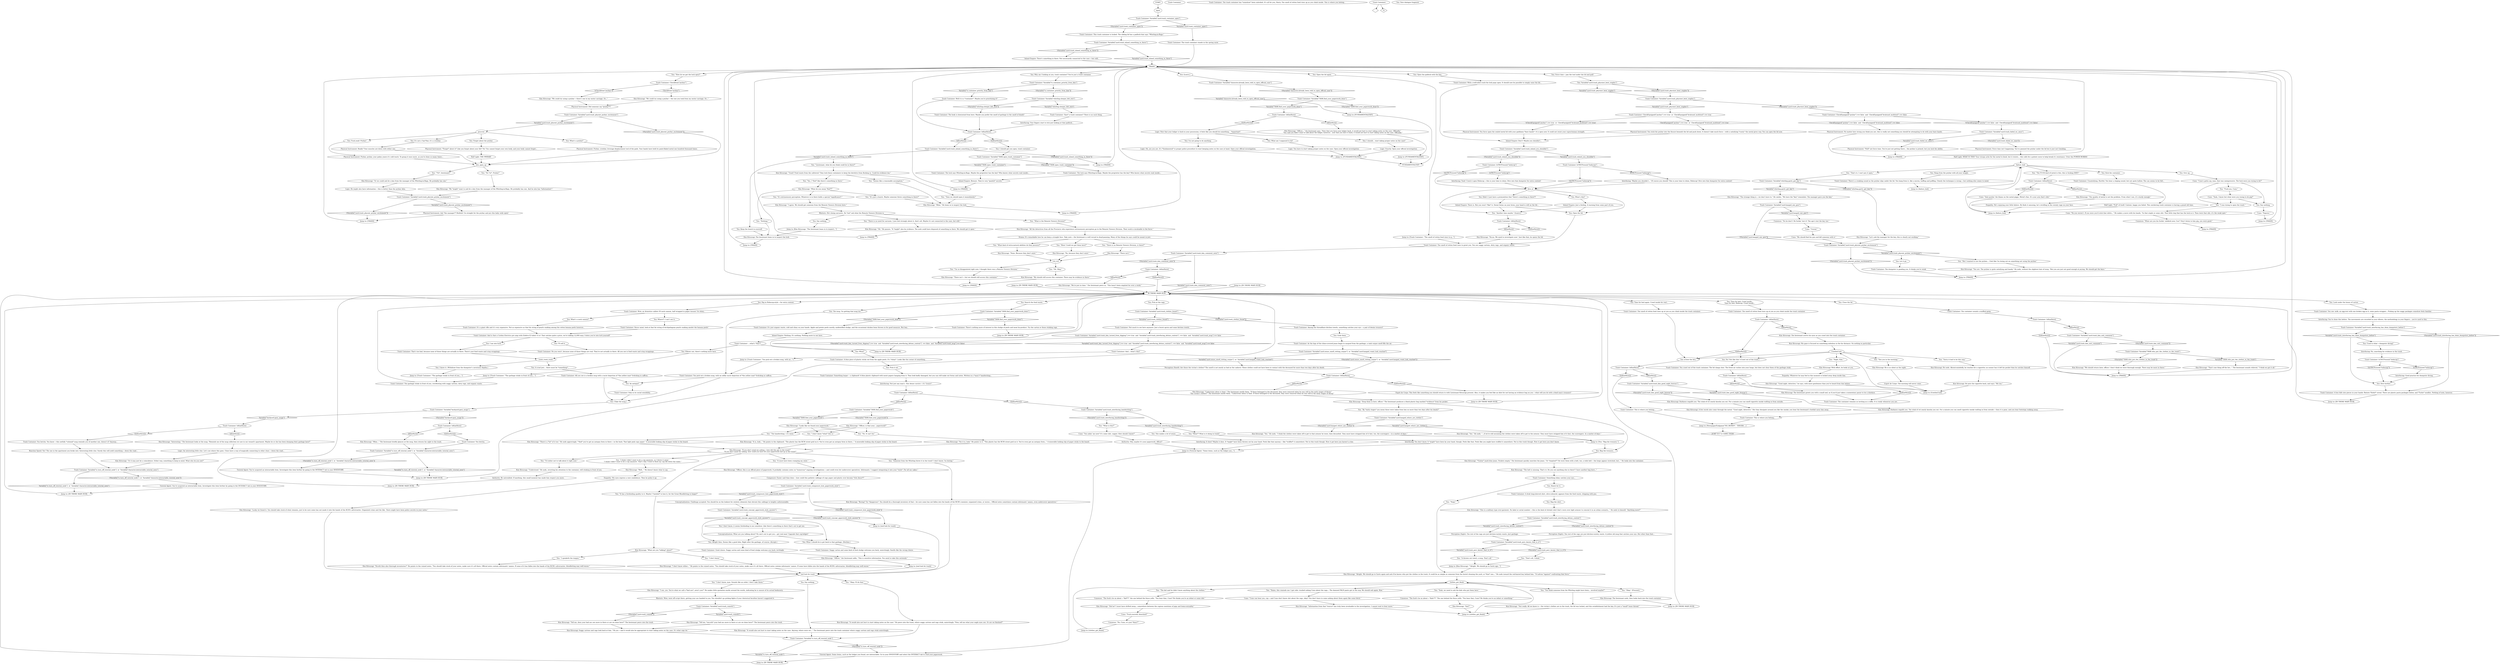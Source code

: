 # YARD / TRASH
# You can click on the trash container. This lets you see the padlock has a Whirling-in-Rags logo on it -> go to Garte -> ask for key -> open container - > get your paperwork
# ==================================================
digraph G {
	  0 [label="START"];
	  1 [label="input"];
	  2 [label="Trash Container: This trash container is locked. The sliding lid has a padlock that says \"Whirling-in-Rags.\""];
	  3 [label="TRASH"];
	  4 [label="Trash Container: IsKimHere()"];
	  5 [label="IsKimHere()", shape=diamond];
	  6 [label="!(IsKimHere())", shape=diamond];
	  7 [label="Trash Container: "];
	  8 [label="Trash Container: The dumpster is goading you. It thinks you're weak."];
	  9 [label="Cuno: \"Figures.\""];
	  10 [label="Kim Kitsuragi: \"The belt is missing. That's it. Do you see anything else in there? I have another bag here...\""];
	  11 [label="Cuno: \"Cuno can hear you, cop -- and Cuno don't know shit about the rags, okay? You don't have to come asking about them again like some bitch.\""];
	  12 [label="Jump to: [Tutorial Agent: \"Some items, such as the ledger you...\"]"];
	  13 [label="You: \"I speaketh the tongue.\""];
	  14 [label="Kim Kitsuragi: \"Do-eth thou also thorough inventories?\" He points to the ruined notes. \"You should take stock of your notes, make sure it's all there. Official notes contain informants' names. If some of it has fallen into the hands of the RCM's adversaries, bloodletting may well ensue.\""];
	  15 [label="Kim Kitsuragi: \"I see, yes. You're what we call a *bad ass*, aren't you?\" He makes little quotation marks around the words, indicating he is unsure of its actual badassery."];
	  16 [label="Jump to: [IN THERE MAIN HUB]"];
	  17 [label="Kim Kitsuragi: With effort, he looks at you."];
	  18 [label="Trash Container: *Just* a trash container? There is no such thing."];
	  19 [label="rvd_rvd"];
	  20 [label="Kim Kitsuragi: \"None. Because they don't exist.\""];
	  21 [label="Physical Instrument: Did someone say *prybar*?!"];
	  22 [label="Physical Instrument: Prybar, prybar, your palms yearn it's cold touch. To grasp it once more, as you've done so many times..."];
	  23 [label="lets_open_up"];
	  24 [label="Trash Container: This is where you belong..."];
	  25 [label="Kim Kitsuragi: Soggy cartons and rags look back at him. \"Oh yes -- and it would also be appropriate to start taking notes on the case. It's what cops do.\""];
	  26 [label="You: I'm not going to do anything."];
	  27 [label="Logic: Exactly. Open your official investigation."];
	  28 [label="Jump to: [NewspaperEndgame(\"NO_MONEY\", \"DISGRA ...]"];
	  29 [label="Jump to: [IN THERE MAIN HUB]"];
	  30 [label="Jump to: [Trash Container: \"You pick out a broken mug, with an...\"]"];
	  31 [label="Trash Container: Unsatisfying. Hurtful. You hear a ringing sound, but not quite hollow. The can seems to be full..."];
	  32 [label="You: Say nothing."];
	  33 [label="Trash Container: With a well-oiled crack the lock pops open. It should now be possible to simply raise the lid..."];
	  34 [label="Trash Container: And is that a Cordon Electrics pre amp with Elektra f2 tubes? It is! That catches quite a price, we're talking 12,000 easy. Unless you're into hi-fi yourself?"];
	  35 [label="Trash Container: IsKimHere()"];
	  36 [label="IsKimHere()", shape=diamond];
	  37 [label="!(IsKimHere())", shape=diamond];
	  38 [label="Jump to: [IN THERE MAIN HUB]"];
	  39 [label="Trash Container: A blue piece of plastic sticks out from the apple peels. It's *shiny*. Looks like the corner of something..."];
	  40 [label="Cunoesse: \"The fuck's he on about -- *kid*?!\" the one behind the fence yells. \"You hear that, Cuno? He thinks you're an infant or some shit.\""];
	  41 [label="Trash Container: Soggy carton and some kind of food sludge welcome you back, uninvitingly. Smells like the wrong choice."];
	  42 [label="Rhetoric: Wow, went off script there, getting your ass handed to you. You shouldn't go picking fights if your rhetorical faculties haven't suggested it."];
	  43 [label="You: \"Yes, I *feel* like there's something in there.\""];
	  44 [label="You: Fuck yeah! Prybar!"];
	  45 [label="You: What's a prybar?"];
	  46 [label="Physical Instrument: *Still* not force time. You're just not getting there... the prybar is primed, but you lack the ability."];
	  47 [label="Trash Container: IsKimHere()"];
	  48 [label="IsKimHere()", shape=diamond];
	  49 [label="!(IsKimHere())", shape=diamond];
	  50 [label="You: What am I supposed to do?"];
	  51 [label="Trash Container: Variable[\"yard.trash_interfacing_deluxe_content\"]"];
	  52 [label="Variable[\"yard.trash_interfacing_deluxe_content\"]", shape=diamond];
	  53 [label="!(Variable[\"yard.trash_interfacing_deluxe_content\"])", shape=diamond];
	  54 [label="Trash Container: Variable[\"yard.trash_kim_turned_from_digging\"] == true  and  Variable[\"yard.trash_interfacing_deluxe_content\"]  == false  and  Variable[\"yard.trash_mug\"] == false"];
	  55 [label="Variable[\"yard.trash_kim_turned_from_digging\"] == true  and  Variable[\"yard.trash_interfacing_deluxe_content\"]  == false  and  Variable[\"yard.trash_mug\"] == false", shape=diamond];
	  56 [label="!(Variable[\"yard.trash_kim_turned_from_digging\"] == true  and  Variable[\"yard.trash_interfacing_deluxe_content\"]  == false  and  Variable[\"yard.trash_mug\"] == false)", shape=diamond];
	  57 [label="Trash Container: IsKimHere()"];
	  58 [label="IsKimHere()", shape=diamond];
	  59 [label="!(IsKimHere())", shape=diamond];
	  60 [label="Kim Kitsuragi: \"The strange thing is -- we don't have to.\" He smiles. \"We have the *key* remember. The manager gave you the key.\""];
	  61 [label="Trash Container: The smell of rotten food rises to greet you. You see soggy cartons, dirty rags, and organic waste."];
	  62 [label="IN THERE MAIN HUB"];
	  63 [label="You: \"The kid said he didn't know anything about the clothes.\""];
	  64 [label="Trash Container: The garbage stinks in front of you, overflowing with soggy cartons, dirty rags, and organic waste."];
	  65 [label="You: No! Not like this! (Crawl out of the trash.)"];
	  66 [label="Jump to: [TRASH]"];
	  67 [label="Jump to: [TRASH]"];
	  68 [label="Logic: Oh, yes you are. It's *fundamental* to proper police procedure to start keeping notes on the case at hand. Open your official investigation."];
	  69 [label="You: \"Then we should open it immediately!\""];
	  70 [label="Logic: He might also have information -- this is better than the prybar idea."];
	  71 [label="Trash Container: Variable[\"yard.trash_inland_something_in_there\"]"];
	  72 [label="Variable[\"yard.trash_inland_something_in_there\"]", shape=diamond];
	  73 [label="!(Variable[\"yard.trash_inland_something_in_there\"])", shape=diamond];
	  74 [label="Empathy: He's enjoying your little failure. He finds it amusing, he's revelling in the sweaty rage on your face."];
	  75 [label="Cuno: \"No you weren't. If you were you'd stick that shitto...\" He makes a move with his hands. \"In that staple or some shit. That little ring that has the lock in it. Then twist that shit, it's the weak spot.\""];
	  76 [label="Kim Kitsuragi: \"We're just in time.\" The lieutenant peers in. \"This hasn't been emptied for over a week.\""];
	  77 [label="Trash Container: Variable[\"TASK.who_put_the_clothes_in_the_trash\"]"];
	  78 [label="Variable[\"TASK.who_put_the_clothes_in_the_trash\"]", shape=diamond];
	  79 [label="!(Variable[\"TASK.who_put_the_clothes_in_the_trash\"])", shape=diamond];
	  80 [label="You: An antique?"];
	  81 [label="Kim Kitsuragi: \"Alright. We should go to Garte again and ask if he knows who put the clothes in the trash. It could be as simple as someone from the hostel cleaning the yard, or *that* one...\" He nods toward the red-haired boy behind him. \"I'd advise *against* confronting that force.\""];
	  82 [label="Jump to: [Trash Container: \"The smell of rotten food rises to g...\"]"];
	  83 [label="end hub for trash"];
	  84 [label="Trash Container: The smell of rotten food rises up at you as you climb inside the trash container."];
	  85 [label="You: \"I'm so disappointed right now. I thought there was a Remote Viewers Division.\""];
	  86 [label="You: \"Oh. Okay.\""];
	  87 [label="You: \"Seems like a reasonable assumption.\""];
	  88 [label="Inland Empire: There's something in there. Not necessarily connected to the case -- but still..."];
	  89 [label="Trash Container: Variable[\"TASK.open_trash_container\"]"];
	  90 [label="Variable[\"TASK.open_trash_container\"]", shape=diamond];
	  91 [label="!(Variable[\"TASK.open_trash_container\"])", shape=diamond];
	  92 [label="You: \"But I wanted to use the prybar... I feel like I'm losing out on something not using the prybar.\""];
	  93 [label="You: \"Fuck you, Cuno.\""];
	  94 [label="Jump to: [IN THERE MAIN HUB]"];
	  95 [label="Kim Kitsuragi: The lieutenant nods, then looks back into the trash container."];
	  96 [label="Kim Kitsuragi: \"I don't know either...\" He points to the ruined notes. \"You should take stock of your notes, make sure it's all there. Official notes contain informants' names. If some have fallen into the hands of the RCM's adversaries, bloodletting may well ensue.\""];
	  97 [label="Cunoesse: \"The fuck's he on about -- *kids*?!\" The one behind the fence yells. \"You hear that, Cuno? He thinks you're an infant or something.\""];
	  98 [label="Trash Container: Variable[\"yard.trash_cometh\"]"];
	  99 [label="Variable[\"yard.trash_cometh\"]", shape=diamond];
	  100 [label="!(Variable[\"yard.trash_cometh\"])", shape=diamond];
	  101 [label="Jump to: [IN THERE MAIN HUB]"];
	  102 [label="Trash Container: ...what's *this*?"];
	  103 [label="Kim Kitsuragi: \"What do you mean *feel*?\""];
	  104 [label="Kim Kitsuragi: \"All the detectives from all the Precincts who experience extrasensory perception go to the Remote Viewers Division. Their work is invaluable to the force.\""];
	  105 [label="You: \"How do we get the lock open?\""];
	  106 [label="Trash Container: Variable[\"TASK.find_your_paperwork_done\"]"];
	  107 [label="Variable[\"TASK.find_your_paperwork_done\"]", shape=diamond];
	  108 [label="!(Variable[\"TASK.find_your_paperwork_done\"])", shape=diamond];
	  109 [label="You: Dive further..."];
	  110 [label="Kim Kitsuragi: \"Officer,\" the lieutenant adds, \"This is sensitive information. You need to take this seriously.\""];
	  111 [label="Kim Kitsuragi: \"We could try using a prybar -- the one you took from my motor carriage. Or...\""];
	  112 [label="You: Pick at the rags."];
	  113 [label="Trash Container: The trash container stands in the spring snow."];
	  114 [label="You: \"Damn, this reminds me: I got side- tracked asking Cuno about the rags... The damned FALN pants got in the way. We should ask again, Kim.\""];
	  115 [label="Trash Container: Variable[\"yard.trash_interfacing_handwriting\"]"];
	  116 [label="Variable[\"yard.trash_interfacing_handwriting\"]", shape=diamond];
	  117 [label="!(Variable[\"yard.trash_interfacing_handwriting\"])", shape=diamond];
	  118 [label="You: Grab them."];
	  119 [label="Trash Container: As the legs of the slime-covered jeans begin to unspool from the garbage, a rank corpse smell fills the air."];
	  120 [label="Kim Kitsuragi: His gaze is focused on something nebulous in the far distance. On nothing in particular."];
	  121 [label="You: \"See you in the morning.\""];
	  122 [label="You: Time for bed again. Crawl inside for real..."];
	  123 [label="Kim Kitsuragi: \"No, because they don't exist.\""];
	  124 [label="You: Why am I looking at you, trash container? You're just a trash container."];
	  125 [label="Physical Instrument: You stick the prybar into the fissure beneath the lid and push down. It doesn't take much force -- with a satisfying *crack,* the metal gives way. You can open the lid now."];
	  126 [label="Trash Container: Variable[\"yard.trash_inland_you_shouldnt\"]"];
	  127 [label="Variable[\"yard.trash_inland_you_shouldnt\"]", shape=diamond];
	  128 [label="!(Variable[\"yard.trash_inland_you_shouldnt\"])", shape=diamond];
	  129 [label="You: Close the lid."];
	  130 [label="Trash Container: IsTHCPresent(\"hobocop\")"];
	  131 [label="IsTHCPresent(\"hobocop\")", shape=diamond];
	  132 [label="!(IsTHCPresent(\"hobocop\"))", shape=diamond];
	  133 [label="dive_in"];
	  134 [label="You: What's a nock cannon?"];
	  135 [label="You: Where?! I can't see it."];
	  136 [label="You: (Take the mug.)"];
	  137 [label="Trash Container: Among the threadbare kitchen towels, something catches your eye -- a pair of denim trousers?"];
	  138 [label="You: Bag the shirt."];
	  139 [label="Perception (Sight): The rest of the rags are just kitchen-variety waste. A yellow old mug that catches your eye. But other than that..."];
	  140 [label="Kim Kitsuragi: \"Officer, is that your... paperwork?\""];
	  141 [label="Kim Kitsuragi: \"It is, look...\" He points to the clipboard. \"The plastic has the RCM street grid on it. You've even got an autopsy form in there...\" A miserable looking slip of paper sticks to the board."];
	  142 [label="Interfacing: It does? Maybe it does. It *might* have been thrown out by your hand. Feels like that anyway -- like *stuffed* it somewhere. Not in this trash though. How it got here you haven't a clue."];
	  143 [label="Kim Kitsuragi: \"If you don't mind me asking -- how did this get in the trash?\"\n\"If you don't mind my asking, how could you have let your paperwork end up in the trash?\""];
	  144 [label="You: \"I don't know.\""];
	  145 [label="Authority: Be untroubled. If anything, this small moment has made him respect you more."];
	  146 [label="Kim Kitsuragi: \"Drop them in here, officer.\" The lieutenant produces a black plastic bag marked *evidence* from his pocket."];
	  147 [label="You: \"It's just a hunch. Maybe someone threw something in there?\""];
	  148 [label="You: \"What kind of extra-natural abilities do they possess?\""];
	  149 [label="You: \"No *or*. Prybar!\""];
	  150 [label="Jump to: [FUNDAMENTALEXIT]"];
	  151 [label="Jump to: [FUNDAMENTALEXIT]"];
	  152 [label="Physical Instrument: Ask *the manager*? Bullshit! Go straight for the prybar and pry this baby wide open!"];
	  153 [label="Trash Container: The lock says Whirling-in-Rags. Maybe the proprietor has the key? Who knows what secrets wait inside..."];
	  154 [label="Physical Instrument: Force time isn't happening. You've jammed the prybar under the lid but it just isn't bending."];
	  155 [label="Jump to: [failure_hub]"];
	  156 [label="Trash Container: Variable[\"yard.hanged_one_gun\"]"];
	  157 [label="Variable[\"yard.hanged_one_gun\"]", shape=diamond];
	  158 [label="!(Variable[\"yard.hanged_one_gun\"])", shape=diamond];
	  159 [label="Cunoesse: \"What are you his fuckin' sidekick now, Cun'? Don't listen to him pig, you were good.\""];
	  160 [label="You: Open the lid."];
	  161 [label="clothes_got_finale"];
	  162 [label="You: \"I don't know *what* this is.\""];
	  163 [label="You: \"By *early stages* you mean these were taken from him no more than two days after his death?\""];
	  164 [label="Jump to: [You: \"Bag the trousers.\"]"];
	  165 [label="You: What I should do is get back to that garbage. (Decline.)"];
	  166 [label="Trash Container: Good choice. Soggy carton and some kind of food sludge welcome you back, invitingly."];
	  167 [label="Kim Kitsuragi: \"Understood.\" He nods, reverting his attention to the container, still stinking in front of you."];
	  168 [label="You: \"Sorry it had to be this way.\""];
	  169 [label="Kim Kitsuragi: He nods. Absent-mindedly, he reaches for a cigarette; no sooner has it left his pocket than he catches himself."];
	  170 [label="Trash Container: IsKimHere()"];
	  171 [label="IsKimHere()", shape=diamond];
	  172 [label="!(IsKimHere())", shape=diamond];
	  173 [label="Kim Kitsuragi: The lieutenant greets you with a small nod, as if you'd just taken a momentary pause to tie a shoelace."];
	  174 [label="Trash Container: Variable[\"tc.turn_off_tutorial_node\"]  or  Variable[\"character.interactable_tutorial_seen\"]"];
	  175 [label="Variable[\"tc.turn_off_tutorial_node\"]  or  Variable[\"character.interactable_tutorial_seen\"]", shape=diamond];
	  176 [label="!(Variable[\"tc.turn_off_tutorial_node\"]  or  Variable[\"character.interactable_tutorial_seen\"])", shape=diamond];
	  177 [label="You: I should get you open, trash container."];
	  178 [label="Kim Kitsuragi: \"There isn't -- but we should still access this container.\""];
	  179 [label="Trash Container: The body is downwind from here. Maybe you prefer the smell of garbage to the smell of death?"];
	  180 [label="Jump to: [Kim Kitsuragi: \"The lieutenant leans in to inspect...\"]"];
	  181 [label="prycrow"];
	  182 [label="You: The mug, I'm getting that mug too."];
	  183 [label="You: [Leave.]"];
	  184 [label="Jump to: [TRASH]"];
	  185 [label="Trash Container: No you won't, because none of those things are real. They're not actually in there. All you see is food waste and crisp wrappings."];
	  186 [label="Jump to: [Trash Container: \"The garbage stinks in front of you,...\"]"];
	  187 [label="Trash Container: Never mind, look at that fat string of Archipelagoan pearls snaking amidst the banana peels!"];
	  188 [label="Esprit de Corps: This feels like something you should return to with Lieutenant Kitsuragi present. Also, it makes you feel like an idiot for not having an evidence bag on you -- what will you do with a dead man's trousers?"];
	  189 [label="Jump to: [IN THERE MAIN HUB]"];
	  190 [label="You: What?"];
	  191 [label="Jump to: [clothes_got_finale]"];
	  192 [label="Kim Kitsuragi: \"It would also not hurt to start taking notes on the case. Anyway, where were we...\" The lieutenant peers into the trash container where soggy cartons and rags stink uninvitingly."];
	  193 [label="Jump to: [IN THERE MAIN HUB]"];
	  194 [label="Trash Container: Variable[\"TASK.find_your_paperwork_done\"]"];
	  195 [label="Variable[\"TASK.find_your_paperwork_done\"]", shape=diamond];
	  196 [label="!(Variable[\"TASK.find_your_paperwork_done\"])", shape=diamond];
	  197 [label="Kim Kitsuragi: The lieutenant averts his eyes as you crawl into the trash container."];
	  198 [label="Kim Kitsuragi: Darkness engulfs you. The stink of rot nearly knocks you out. For a minute you can smell cigarette smoke wafting in from outside -- then it is gone, and you hear footsteps walking away."];
	  199 [label="Trash Container: Variable[\"tc.container_priority_from_kim\"]"];
	  200 [label="Variable[\"tc.container_priority_from_kim\"]", shape=diamond];
	  201 [label="!(Variable[\"tc.container_priority_from_kim\"])", shape=diamond];
	  202 [label="You: \"Nothing.\""];
	  204 [label="Trash Container: Variable[\"yard.trash_failed_wc_once\"]"];
	  205 [label="Variable[\"yard.trash_failed_wc_once\"]", shape=diamond];
	  206 [label="!(Variable[\"yard.trash_failed_wc_once\"])", shape=diamond];
	  207 [label="Trash Container: Variable[\"character.already_been_told_to_open_official_case\"]"];
	  208 [label="Variable[\"character.already_been_told_to_open_official_case\"]", shape=diamond];
	  209 [label="!(Variable[\"character.already_been_told_to_open_official_case\"])", shape=diamond];
	  210 [label="Kim Kitsuragi: \"Interesting.\" The lieutenant looks at the mug. \"Reminds me of the mug collection we saw in our weasel's apartment. Maybe he or she has been dumping their garbage here?\""];
	  211 [label="Reaction Speed: Yes! The one in the apartment you broke into. Interesting little clue. Surely this will yield something -- down the road..."];
	  212 [label="You: Kick the container."];
	  213 [label="Kim Kitsuragi: \"The quality of metal is not the problem. From what I see, it's sturdy enough.\""];
	  214 [label="You: Give up."];
	  215 [label="Kim Kitsuragi: \"That's one thing off the list...\" The lieutenant sounds relieved. \"I think we got it all.\""];
	  216 [label="Interfacing: Yeah! Crack it open Hobocop -- this is your time to shine. Dive into that dumpster for extra content!"];
	  217 [label="You: A cruel jest... there must be *something*..."];
	  218 [label="You: I knew it. (Withdraw from the dumpster's cavernous depths.)"];
	  219 [label="You: Pick it out."];
	  220 [label="You: \"No. It can't be.\""];
	  221 [label="Interfacing: You don't know. It *might* have been by your hand, though. Feels like that. Feels like you might have stuffed it somewhere. Not in this trash though. How it got here you don't know."];
	  222 [label="Kim Kitsuragi: \"Lucky we found it. You should take stock of what remains, just to be sure some has not made it into the hands of the RCM's adversaries. Organized crime and the like. There might have been police secrets in your notes.\""];
	  223 [label="Kim Kitsuragi: \"Yes.\" He nods. \"I think the clothes were taken off to get to that armour he wore, then discarded. They must have stripped him of it fast, too, the scavengers -- in a matter of days.\""];
	  224 [label="Jump to: [end hub for trash]"];
	  225 [label="You: \"I don't know, man. Sounds like an order. I don't take those.\""];
	  226 [label="Trash Container: There's nothing more of interest in this sludge of peels and meat by-product. Try the carton or those stinking rags."];
	  227 [label="Jump to: [IN THERE MAIN HUB]"];
	  228 [label="Trash Container: This is where you belong..."];
	  229 [label="Inland Empire: Beware. They're very *painful* secrets."];
	  230 [label="You: Keep the hunch to yourself."];
	  231 [label="Kim Kitsuragi: The lieutenant leans in to inspect the lock."];
	  232 [label="Kim Kitsuragi: \"Officer...\" the lieutenant says. \"Now that you have your ledger back, it would not hurt to start taking notes on the case. Officially.\"\n\"You said you didn't want to talk about the ledger, however... now that you have it back, it would not hurt to start taking notes on the case. Officially.\""];
	  233 [label="Logic: You have to start taking proper notes on the case. Open your official investigation."];
	  234 [label="You: Used to what -- dumpster diving?"];
	  235 [label="Trash Container: Variable[\"yard.trash_physint_prybar_excitement\"]"];
	  236 [label="Variable[\"yard.trash_physint_prybar_excitement\"]", shape=diamond];
	  237 [label="!(Variable[\"yard.trash_physint_prybar_excitement\"])", shape=diamond];
	  238 [label="You: What's this?"];
	  239 [label="Kim Kitsuragi: \"Or it may just be a coincidence. Either way, something to keep in mind. What else do you see?\""];
	  240 [label="Trash Container: Variable[\"yard.trash_physint_prybar_excitement\"]"];
	  241 [label="Variable[\"yard.trash_physint_prybar_excitement\"]", shape=diamond];
	  242 [label="!(Variable[\"yard.trash_physint_prybar_excitement\"])", shape=diamond];
	  243 [label="Jump to: [TRASH]"];
	  244 [label="Trash Container: Wow, an Armistice calibre 50 nock cannon, half wrapped in paper tissues! So shiny..."];
	  245 [label="Trash Container: It's a giant rifle and it's very expensive. Not as expensive as that fat string of pearls snaking among the rotten banana peels however..."];
	  246 [label="You: I'll sell it."];
	  247 [label="Perception (Smell): Are these the victim's clothes? The smell is not nearly as bad as the cadaver. These clothes could not have been in contact with the deceased for more than two days after his death."];
	  248 [label="You: Reach for it."];
	  249 [label="You: \"Nope.\""];
	  250 [label="You: \"You think someone from the Whirling might have been... involved maybe?\""];
	  251 [label="Interfacing: Not just any man's. This dense cursive -- it's *yours*."];
	  252 [label="Trash Container: Variable[\"TASK.find_your_paperwork\"]"];
	  253 [label="Variable[\"TASK.find_your_paperwork\"]", shape=diamond];
	  254 [label="!(Variable[\"TASK.find_your_paperwork\"])", shape=diamond];
	  255 [label="You: \"What is this?\""];
	  256 [label="Kim Kitsuragi: \"What are you *talking* about?\""];
	  257 [label="Kim Kitsuragi: \"Yes.\" He nods. \"...if we're still assuming the clothes were taken off to get to the armour. They must have stripped him of it fast, the scavengers. In a matter of days.\""];
	  258 [label="Trash Container: Variable[\"yard.hanged_where_are_clothes\"]"];
	  259 [label="Variable[\"yard.hanged_where_are_clothes\"]", shape=diamond];
	  260 [label="!(Variable[\"yard.hanged_where_are_clothes\"])", shape=diamond];
	  261 [label="Composure: Easier said than done -- how could this pathetic cabbage of copy paper and plastic ever become *très disco*?\""];
	  262 [label="You: Alright then. Seems like a good idea. Right after the garbage, of course. (Accept.)"];
	  263 [label="You: \"Okay, I'll do that.\""];
	  264 [label="Jump to: [IN THERE MAIN HUB]"];
	  265 [label="Trash Container: Variable[\"tc.turn_off_tutorial_node\"]"];
	  266 [label="Variable[\"tc.turn_off_tutorial_node\"]", shape=diamond];
	  267 [label="!(Variable[\"tc.turn_off_tutorial_node\"])", shape=diamond];
	  268 [label="Jump to: [TRASH]"];
	  269 [label="Kim Kitsuragi: \"Oh.\" He pauses. \"It *might* also be evidence. The mob could have disposed of something in there. We should get it open.\""];
	  270 [label="Kim Kitsuragi: \"Trash? Food waste from the cafeteria? They lock these containers to keep the derelicts from flocking in. Could be evidence too.\""];
	  271 [label="Trash Container: Variable[\"yard.trash_interfacing_has_done_dumpsters_before\"]"];
	  272 [label="Variable[\"yard.trash_interfacing_has_done_dumpsters_before\"]", shape=diamond];
	  273 [label="!(Variable[\"yard.trash_interfacing_has_done_dumpsters_before\"])", shape=diamond];
	  274 [label="Interfacing: You've done this before. The movements are recorded in your elbows, the methodology in your fingers... you're used to this."];
	  275 [label="Trash Container: CheckItem(\"prybar\")"];
	  276 [label="CheckItem(\"prybar\")", shape=diamond];
	  277 [label="!(CheckItem(\"prybar\"))", shape=diamond];
	  278 [label="Trash Container: IsKimHere()"];
	  279 [label="IsKimHere()", shape=diamond];
	  280 [label="!(IsKimHere())", shape=diamond];
	  281 [label="You: \"Another time maybe.\" [Leave.]"];
	  282 [label="Trash Container: IsTHCPresent(\"hobocop\")"];
	  283 [label="IsTHCPresent(\"hobocop\")", shape=diamond];
	  284 [label="!(IsTHCPresent(\"hobocop\"))", shape=diamond];
	  285 [label="Trash Container: It's just organic waste, cold and slimy on your hands. Apple and potato peels mostly, unidentified sludge, and the occasional chicken bone thrown in for good measure. But hey..."];
	  286 [label="You: I am into hi-fi!"];
	  287 [label="Trash Container: All you see is a broken mug with a racist depiction of *the yellow man* frolicking in saffron."];
	  288 [label="You: \"That's all, I think.\""];
	  289 [label="Trash Container: Something larger -- a clipboard! A blue plastic clipboard with moist papers hanging from it. They look badly damaged, but you can still make out forms and notes. Written in a *man's* handwriting..."];
	  290 [label="You: \"It must have been cramping my style.\""];
	  291 [label="Trash Container: Variable[\"yard.trash_concept_apperwork_style_answer\"]"];
	  292 [label="Variable[\"yard.trash_concept_apperwork_style_answer\"]", shape=diamond];
	  293 [label="!(Variable[\"yard.trash_concept_apperwork_style_answer\"])", shape=diamond];
	  294 [label="Empathy: His eyes express a rare condolence. Then he picks it up:"];
	  295 [label="Trash Container: You crawl out of the trash container. The lid clangs shut. The fresh air rushes into your lungs, but does not clear them of the garbage stink."];
	  296 [label="Jump to: [TRASH]"];
	  297 [label="Drama: It's remarkable how he can keep a straight face. Take note -- the lieutenant is well versed in dead-panning. Many of the things he says could be meant in jest."];
	  298 [label="Jump to: [TRASH]"];
	  299 [label="You: \"There is no Remote Viewers Division, is there?\""];
	  300 [label="Physical Instrument: *Forget* about it? Like you forgot about your life? No! You cannot forget your own body, and your body cannot forget..."];
	  301 [label="Half Light: THE PRYBAR!"];
	  302 [label="Trash Container: The trash container has *somehow* been unlocked. It's all for you, Harry. The smell of rotten food rises up as you climb inside. This is where you belong..."];
	  303 [label="Interfacing: No, searching for evidence in the trash."];
	  304 [label="Trash Container: CheckEquipped(\"prybar\") == true  or  CheckEquipped(\"kvalsund_multitool\") == true"];
	  305 [label="CheckEquipped(\"prybar\") == true  or  CheckEquipped(\"kvalsund_multitool\") == true", shape=diamond];
	  306 [label="!(CheckEquipped(\"prybar\") == true  or  CheckEquipped(\"kvalsund_multitool\") == true)", shape=diamond];
	  307 [label="Trash Container: Variable[\"yard.trash_physinst_bent_staples\"]"];
	  308 [label="Variable[\"yard.trash_physinst_bent_staples\"]", shape=diamond];
	  309 [label="!(Variable[\"yard.trash_physinst_bent_staples\"])", shape=diamond];
	  310 [label="You: \"That's it, I can't pry it open.\""];
	  311 [label="Inland Empire: Don't! Maybe you shouldn't..."];
	  312 [label="You: Search the food waste."];
	  313 [label="Trash Container: IsKimHere()"];
	  314 [label="IsKimHere()", shape=diamond];
	  315 [label="!(IsKimHere())", shape=diamond];
	  316 [label="Kim Kitsuragi: \"We should return later, officer. I don't think we were thorough enough. There may be more in there.\""];
	  317 [label="Trash Container: That's too bad, because none of those things are actually in there. There's just food waste and crisp wrappings."];
	  318 [label="trash_trash_trash"];
	  319 [label="Trash Container: Only in its social sensibility."];
	  320 [label="Trash Container: IsKimHere()"];
	  321 [label="IsKimHere()", shape=diamond];
	  322 [label="!(IsKimHere())", shape=diamond];
	  323 [label="Jump to: [IN THERE MAIN HUB]"];
	  324 [label="Kim Kitsuragi: \"This is a military type over-garment. No label or serial number -- this is the kind of rib-knit shirt that's worn over light armour to conceal it in an urban scenario...\" He nods to himself. \"Anything more?\""];
	  325 [label="Kim Kitsuragi: \"Yes it is, look.\" He points to it. \"This plastic has the RCM street grid on it. You've even got an autopsy form...\" A miserable looking slip of paper sticks to the board."];
	  326 [label="You: *Mine*? What is it doing in trash?"];
	  327 [label="Kim Kitsuragi: \"It would also not hurt to start taking notes on the case.\" He peers into the trash, where soggy cartons and rags stink, uninvitingly. \"Now, tell me what your eagle eyes see. Or are we finished?\""];
	  328 [label="Trash Container: Variable[\"whirling.sleeper_felt_itch\"]"];
	  329 [label="Variable[\"whirling.sleeper_felt_itch\"]", shape=diamond];
	  330 [label="!(Variable[\"whirling.sleeper_felt_itch\"])", shape=diamond];
	  331 [label="You: \"Night, Kim.\""];
	  332 [label="Trash Container: Variable[\"yard.trash_kim_good_night_forever\"]"];
	  333 [label="Variable[\"yard.trash_kim_good_night_forever\"]", shape=diamond];
	  334 [label="!(Variable[\"yard.trash_kim_good_night_forever\"])", shape=diamond];
	  335 [label="Untitled hub"];
	  336 [label="You: \"Wow! Could we get them here?\""];
	  337 [label="Kim Kitsuragi: \"Mhm.\" He leans in to inspect the lock."];
	  338 [label="Kim Kitsuragi: \"Or we could ask for a key from the manager of the Whirling-in-Rags. He probably has one.\""];
	  339 [label="Trash Container: Variable[\"yard.trash_kim_exit_comment\"]"];
	  340 [label="Variable[\"yard.trash_kim_exit_comment\"]", shape=diamond];
	  341 [label="!(Variable[\"yard.trash_kim_exit_comment\"])", shape=diamond];
	  342 [label="FUNDAMENTALEXIT"];
	  343 [label="Interfacing: Good practice for dumpster diving."];
	  344 [label="Inland Empire: Just a feeling. A warning from some part of you."];
	  345 [label="Physical Instrument: No matter how strong you think you are, this is really not something you should be attempting to do with your bare hands."];
	  346 [label="You: Force time -- jam the tool under the lid and pull!"];
	  347 [label="You: Variable[\"yard.trash_physinst_bent_staples\"]"];
	  348 [label="Variable[\"yard.trash_physinst_bent_staples\"]", shape=diamond];
	  349 [label="!(Variable[\"yard.trash_physinst_bent_staples\"])", shape=diamond];
	  350 [label="failure_hub"];
	  351 [label="Cuno: \"We should find his gun and kill someone with it.\""];
	  352 [label="Trash Container: You betcha."];
	  353 [label="You: Bag the trousers."];
	  354 [label="Kim Kitsuragi: \"Information from that *source* has truly been invaluable to the investigation. I cannot wait to hear more.\""];
	  355 [label="You: Open the lid again."];
	  356 [label="You: \"It has a foreboding quality to it. Maybe I *needed* to lose it, for the Great Bloodletting to begin?\""];
	  357 [label="Kim Kitsuragi: \"Boring? Try *dangerous*. You should do a thorough inventory of that -- be sure some has not fallen into the hands of the RCM's enemies: organized crime, or worse... Official notes sometimes contain informants' names, even undercover operatives.\""];
	  358 [label="You: Say nothing."];
	  359 [label="Jump to: [IN THERE MAIN HUB]"];
	  360 [label="You: [Close the lid.]"];
	  361 [label="Tutorial Agent: You've acquired an interactable item. Investigate this item further by going to the INTERACT tab in your INVENTORY."];
	  362 [label="Kim Kitsuragi: \"We should still access this container. There may be evidence in there.\""];
	  363 [label="You: \"What is the Remote Viewers Division?\""];
	  364 [label="Jump to: [TRASH]"];
	  365 [label="Physical Instrument: Prybar, crowbar, leverage displacement tool of the gods. Your hands have held its paint-flaked metal one hundred thousand times."];
	  366 [label="You: Time for bed. Crawl inside...\nTime for bed, Hobocop. Crawl inside... "];
	  367 [label="Logic: Now that your ledger is back in your possession, it feels like you should do something... *important*."];
	  368 [label="Physical Instrument: You force open the sealed metal lid with your goddamn *bare hands*. It is open now. It could not resist your supra-human strength."];
	  369 [label="Trash Container: "];
	  370 [label="", shape=diamond];
	  371 [label="!()", shape=diamond];
	  372 [label="Trash Container: You betcha. You know -- this awfully *colonial* mug reminds you of another one, doesn't it? Anyway..."];
	  373 [label="Cuno: \"Cuno's gotta say, man, that was unimpressive. The fuck were you trying to do?\""];
	  374 [label="Kim Kitsuragi: \"You are. The prybar is quite satisfying and handy.\" He nods, without the slightest hint of irony. \"But you are just not good enough at prying. We should get the keys.\""];
	  375 [label="You: \"I was trying to open the trash.\""];
	  376 [label="You: Look under the boxes of carton."];
	  377 [label="Jump to: [TRASH]"];
	  378 [label="Trash Container: Variable[\"yard.sense_smell_rotting_corpse\"]  or  Variable[\"yard.hanged_vomit_hub_reached\"]"];
	  379 [label="Variable[\"yard.sense_smell_rotting_corpse\"]  or  Variable[\"yard.hanged_vomit_hub_reached\"]", shape=diamond];
	  380 [label="!(Variable[\"yard.sense_smell_rotting_corpse\"]  or  Variable[\"yard.hanged_vomit_hub_reached\"])", shape=diamond];
	  381 [label="You: This makes a lot of sense."];
	  382 [label="You: \"I think I didn't want to be a cop anymore, so I threw it away.\"\n\"I think I didn't want to be a cop anymore. That's why I tried to flush my cop life down the toilet.\""];
	  383 [label="You: \"Someone from the Whirling threw it in the trash? I don't know. I'm boring.\""];
	  384 [label="Cunoesse: \"No, Cuno, it's just *bino!*\""];
	  385 [label="Conceptualization: What are you talking about? No one's out to get you -- get real man! Upgrade that cop-ledger!"];
	  386 [label="Kim Kitsuragi: \"Looks like we found your paperwork.\""];
	  387 [label="Trash Container: Variable[\"yard.trash_composure_how_paperwork_style\"]"];
	  388 [label="Variable[\"yard.trash_composure_how_paperwork_style\"]", shape=diamond];
	  389 [label="!(Variable[\"yard.trash_composure_how_paperwork_style\"])", shape=diamond];
	  390 [label="Kim Kitsuragi: \"Tell me, does your bad ass see more in there or are we done here?\" The lieutenant peers into the trash."];
	  391 [label="Kim Kitsuragi: He puts the cigarette back, and says: \"Me too.\""];
	  392 [label="Kim Kitsuragi: \"Good night, detective,\" he says, with more gentleness than you've heard from him before."];
	  393 [label="Trash Container: The container remains as inviting as a coffin. It is ready whenever you are."];
	  394 [label="Trash Container: Well it is a *container*. Maybe you're prioritizing it?"];
	  395 [label="Kim Kitsuragi: \"I agree. We should get someone from the Remote Viewers Division here.\""];
	  396 [label="You: Say nothing."];
	  397 [label="Trash Container: Variable[\"yard.trash_physint_prybar_excitement\"]"];
	  398 [label="Variable[\"yard.trash_physint_prybar_excitement\"]", shape=diamond];
	  399 [label="!(Variable[\"yard.trash_physint_prybar_excitement\"])", shape=diamond];
	  400 [label="Trash Container: IsTHCPresent(\"hobocop\")"];
	  401 [label="IsTHCPresent(\"hobocop\")", shape=diamond];
	  402 [label="!(IsTHCPresent(\"hobocop\"))", shape=diamond];
	  403 [label="Trash Container: CheckEquipped(\"prybar\") == false  and  CheckEquipped(\"kvalsund_multitool\") == false"];
	  404 [label="CheckEquipped(\"prybar\") == false  and  CheckEquipped(\"kvalsund_multitool\") == false", shape=diamond];
	  405 [label="!(CheckEquipped(\"prybar\") == false  and  CheckEquipped(\"kvalsund_multitool\") == false)", shape=diamond];
	  406 [label="Cuno: \"Unreal.\""];
	  407 [label="Trash Container: IsKimHere()"];
	  408 [label="IsKimHere()", shape=diamond];
	  409 [label="!(IsKimHere())", shape=diamond];
	  410 [label="Trash Container: The container sounds a muffled gong."];
	  411 [label="Trash Container: IsKimHere()"];
	  412 [label="IsKimHere()", shape=diamond];
	  413 [label="!(IsKimHere())", shape=diamond];
	  414 [label="You: I don't know, it seems foreboding to me somehow. Like there's something in there that's out to get me."];
	  415 [label="Trash Container: The smell of rotten food rises up at you as you climb inside the trash container."];
	  416 [label="Jump to: [Untitled hub]"];
	  417 [label="Esprit de Corps: The morning will never come."];
	  418 [label="Trash Container: IsKimHere()"];
	  419 [label="IsKimHere()", shape=diamond];
	  420 [label="!(IsKimHere())", shape=diamond];
	  421 [label="Kim Kitsuragi: \"We could try using a prybar -- there's one in my motor carriage. Or...\""];
	  422 [label="Jump to: [Trash Container: \"The garbage stinks in front of you,...\"]"];
	  423 [label="Trash Container: You pick out a broken mug, with an oddly racist depiction of *the yellow man* frolicking in saffron."];
	  424 [label="Interfacing: Your fingers start to itch just looking at that padlock..."];
	  425 [label="Trash Container: Something slimy catches your eye..."];
	  426 [label="Trash Container: Variable[\"backyard.gary_mugs\"]"];
	  427 [label="Variable[\"backyard.gary_mugs\"]", shape=diamond];
	  428 [label="!(Variable[\"backyard.gary_mugs\"])", shape=diamond];
	  429 [label="Half Light: *Full* of itself. Content, happy you failed. This snickering trash container is having a grand old time."];
	  430 [label="Kim Kitsuragi: \"Mhm...\" The lieutenant briefly glances at the mug, then returns his sight to the trash."];
	  431 [label="Kim Kitsuragi: \"See?\""];
	  432 [label="You: \"The handwriting -- it's mine.\""];
	  433 [label="Conceptualization: Challenge accepted. You should be on the lookout for stylistic elements that elevate this cabbage to heights unforeseeable."];
	  434 [label="Trash Container: IsKimHere()"];
	  435 [label="IsKimHere()", shape=diamond];
	  436 [label="!(IsKimHere())", shape=diamond];
	  437 [label="Kim Kitsuragi: He is as silent as the night."];
	  438 [label="Kim Kitsuragi: Darkness engulfs you. The stink of rot nearly knocks you out. For a minute you can smell cigarette smoke wafting in from outside."];
	  439 [label="Trash Container: Variable[\"tc.turn_off_tutorial_node\"]  or  Variable[\"character.interactable_tutorial_seen\"]"];
	  440 [label="Variable[\"tc.turn_off_tutorial_node\"]  or  Variable[\"character.interactable_tutorial_seen\"]", shape=diamond];
	  441 [label="!(Variable[\"tc.turn_off_tutorial_node\"]  or  Variable[\"character.interactable_tutorial_seen\"])", shape=diamond];
	  442 [label="Trash Container: The lock says Whirling-in-Rags. Maybe the proprietor has the key? Who knows what secrets wait inside..."];
	  443 [label="Jump to: [TRASH]"];
	  444 [label="You: Forget about the prybar."];
	  445 [label="You: I should... start taking proper notes on the case?"];
	  446 [label="Trash Container: There's a creaking sound as the prybar slips under the lid. You hang from it, like a moron, huffing and puffing. Clearly the technique is wrong -- but nothing else comes to mind."];
	  447 [label="Jump to: [failure_hub]"];
	  448 [label="Trash Container: Variable[\"whirling.garte_got_key\"]"];
	  449 [label="Variable[\"whirling.garte_got_key\"]", shape=diamond];
	  450 [label="!(Variable[\"whirling.garte_got_key\"])", shape=diamond];
	  451 [label="Cuno: \"Yeah, I know but what were you trying to do pig?\""];
	  452 [label="Jump to: [TRASH]"];
	  453 [label="Inland Empire: There is. But you won't *like* it. Sweat forms on your brow, your hand is still on the lid..."];
	  454 [label="Interfacing: 'Maybe you shouldn't...' Of course you should! This is your time to shine, Hobocop! Dive into that dumpster for extra content!"];
	  455 [label="Trash Container: Variable[\"yard.trash_perc_knows_that_is_it\"]"];
	  456 [label="Variable[\"yard.trash_perc_knows_that_is_it\"]", shape=diamond];
	  457 [label="!(Variable[\"yard.trash_perc_knows_that_is_it\"])", shape=diamond];
	  458 [label="Jump to: [Kim Kitsuragi: \"\"Alright. We should go to Garte aga...\"]"];
	  459 [label="You: \"Yeah, we need to ask the kids who put them here.\""];
	  460 [label="You: \"Okay.\" (Proceed.)"];
	  461 [label="Kim Kitsuragi: \"There's a *lot* of it too.\" He nods approvingly. \"*And* you've got an autopsy form in there -- in the back. That light pink copy paper.\" A miserable looking slip of paper sticks to the board."];
	  462 [label="Cuno: \"You askin' me now? It's some shit, copper. How should I know?\""];
	  463 [label="Jump to: [end hub for trash]"];
	  464 [label="Trash Container: Not much to see here anymore. Just a burnt apron and some kitchen towels."];
	  465 [label="Kim Kitsuragi: A few words also come through the metal: \"Good night, detective.\" But they dissipate around you like the smoke; you hear the lieutenant's footfall carry him away."];
	  466 [label="Tutorial Agent: You've acquired an interactable item. Investigate this item further by going to the INTERACT tab in your INVENTORY."];
	  467 [label="Trash Container: Variable[\"yard.trash_inland_something_in_there\"]"];
	  468 [label="Variable[\"yard.trash_inland_something_in_there\"]", shape=diamond];
	  469 [label="!(Variable[\"yard.trash_inland_something_in_there\"])", shape=diamond];
	  470 [label="You: \"Lieutenant, what do you think could be in there?\""];
	  471 [label="Jump to: [TRASH]"];
	  472 [label="Trash Container: A box falls into pieces in your hands: Batiste *Soleil* cereal. There are plastic pasta packages below, and *Turbo* noodles. Nothing of note, however."];
	  473 [label="Perception (Sight): The rest of the rags are just kitchen-variety waste. Just garbage."];
	  474 [label="Tutorial Agent: Some items, such as the ledger you found, are interactable. Go to your INVENTORY and select the INTERACT tab to read your paperwork."];
	  475 [label="Logic: An interesting little clue. Let's see where this goes. Clues have a way of magically connecting to other clues -- down the road..."];
	  476 [label="Trash Container: And... what's this?"];
	  477 [label="Half Light: WHAT IS THIS? Your triceps ache for the metal to bend, but it resists... this calls for a potent curse to help break it's resistance. Utter the POWER WORDS!"];
	  478 [label="You: Hang from the prybar with all your weight."];
	  479 [label="Cunoesse: \"No he don't! He fuckin' lost it! The ape's lost the key too.\""];
	  480 [label="Kim Kitsuragi: \"Let's ask the manager for the key, this is clearly not working.\""];
	  481 [label="You: Dig in Hobocop-style -- for extra content."];
	  482 [label="Trash Container: Variable[\"yard.trash_container_open\"]"];
	  483 [label="Variable[\"yard.trash_container_open\"]", shape=diamond];
	  484 [label="!(Variable[\"yard.trash_container_open\"])", shape=diamond];
	  485 [label="Kim Kitsuragi: \"Cadaverine odour is faint.\" The lieutenant smells them. \"If these belonged to the deceased, they were removed when he was still in the early stages of decay.\"\n\"The victim's clothes?\" The lieutenant smells them. \"Cadaverine odour is faint. If these belonged to the deceased, they were removed when he was still in the early stages of decay.\" "];
	  486 [label="Kim Kitsuragi: \"*Guitar* mark blue jeans. Pockets empty.\" The lieutenant quickly searches the jeans. \"Or *emptied*? He wore them with a belt, too, a wide belt -- the loops appear stretched, but...\" He looks into the container."];
	  487 [label="Trash Container: A drab long-sleeved shirt, olive-coloured, appears from the food waste, dripping with pus."];
	  488 [label="You: \"A thrown out towel, a mug. That's all.\""];
	  489 [label="Jump to: [clothes_got_finale]"];
	  490 [label="Inland Empire: Nothing. It's nothing. Nothing more to see here."];
	  491 [label="You: Elbows out, there's nothing more here."];
	  492 [label="Authority: Hey, maybe it's your paperwork, officer?"];
	  493 [label="Kim Kitsuragi: \"Officer, this is an official piece of paperwork. It probably contains notes on *numerous* ongoing investigations -- and could even list undercover operatives. Informants. I suggest integrating it into your *style*. For all our sakes.\""];
	  494 [label="Kim Kitsuragi: \"Well...\" He doesn't know what to say."];
	  495 [label="Kim Kitsuragi: \"Did he? I must have drifted away... somewhere between the copious mentions of pigs and homo-sexuality.\""];
	  496 [label="Cuno: \"Fuck yourself, binoclard!\""];
	  497 [label="Trash Container: Variable[\"yard.trash_clothes_found\"]"];
	  498 [label="Variable[\"yard.trash_clothes_found\"]", shape=diamond];
	  499 [label="!(Variable[\"yard.trash_clothes_found\"])", shape=diamond];
	  500 [label="Trash Container: IsKimHere()"];
	  501 [label="IsKimHere()", shape=diamond];
	  502 [label="!(IsKimHere())", shape=diamond];
	  503 [label="Kim Kitsuragi: \"There isn't.\""];
	  504 [label="You: \"There is no need for sarcasm. I just feel strongly about it, that's all. Maybe it's not connected to the case, but still.\""];
	  505 [label="You: \"It's extrasensory perception. Whatever is in there holds a special *significance*.\""];
	  506 [label="You: \"*Or*, lieutenant?\""];
	  507 [label="Trash Container: Variable[\"yard.trash_kim_comment_seen\"]"];
	  508 [label="Variable[\"yard.trash_kim_comment_seen\"]", shape=diamond];
	  509 [label="!(Variable[\"yard.trash_kim_comment_seen\"])", shape=diamond];
	  510 [label="Trash Container: You see: milk, an egg-rest with one broken egg in it, some pasta wrapper... Picking up the soggy packages somehow feels familiar."];
	  511 [label="You: Open the padlock with the key."];
	  512 [label="You: \"The FUCK kind of metal is this, this is fucking SHIT!\""];
	  513 [label="Cuno: \"Quit pushin' the blame on the metal piggo. Metal's fine. It's your arm that's shit.\""];
	  514 [label="You: Let it go."];
	  515 [label="You: Didn't I just have a premonition that *there's something in there*?"];
	  516 [label="Kim Kitsuragi: \"No-no. We need to investigate now.\" Just like that, he opens the lid."];
	  517 [label="Kim Kitsuragi: \"Not really. All we know is -- the victim's clothes are in the trash, the lid was locked, and this establishment had the key. It's just a *small* loose thread.\""];
	  518 [label="Kim Kitsuragi: \"Tell me, *see-eth* your bad ass more in there or are we done here?\" The lieutenant peers into the trash."];
	  519 [label="You: \"I'd rather not to talk about it right now.\""];
	  520 [label="You: New dialogue fragment"];
	  521 [label="Empathy: Whatever he may feel in this moment is locked away deep inside him."];
	  522 [label="Rhetoric: He's being sarcastic. Do *not* ask what the Remote Viewers Division is."];
	  523 [label="Physical Instrument: Really? Your muscles are down with either one."];
	  524 [label="You: It's not a *pry*bar, it's a crowbar."];
	  525 [label="Kim Kitsuragi: \"We *might* want to ask for a key from the manager of the Whirling-in-Rags. He probably has one. And he also has *information*.\""];
	  526 [label="Jump to: [FUNDAMENTALEXIT]"];
	  12410009 [label="JUMP OUT to GAME OVER!", shape=diamond];
	  0 -> 1
	  1 -> 482
	  2 -> 71
	  3 -> 355
	  3 -> 105
	  3 -> 183
	  3 -> 346
	  3 -> 124
	  3 -> 511
	  4 -> 5
	  4 -> 6
	  5 -> 339
	  6 -> 377
	  8 -> 184
	  9 -> 243
	  10 -> 425
	  11 -> 354
	  12 -> 474
	  13 -> 14
	  14 -> 83
	  15 -> 42
	  16 -> 62
	  17 -> 521
	  18 -> 424
	  19 -> 85
	  19 -> 86
	  20 -> 19
	  21 -> 397
	  22 -> 23
	  23 -> 506
	  23 -> 149
	  24 -> 28
	  25 -> 265
	  26 -> 68
	  27 -> 150
	  28 -> 12410009
	  29 -> 62
	  30 -> 423
	  31 -> 429
	  32 -> 9
	  33 -> 311
	  34 -> 286
	  34 -> 246
	  35 -> 36
	  35 -> 37
	  36 -> 430
	  37 -> 352
	  38 -> 62
	  39 -> 219
	  40 -> 495
	  41 -> 110
	  42 -> 98
	  43 -> 103
	  44 -> 22
	  45 -> 365
	  46 -> 471
	  47 -> 48
	  47 -> 49
	  48 -> 232
	  49 -> 367
	  50 -> 233
	  51 -> 52
	  51 -> 53
	  52 -> 473
	  53 -> 139
	  54 -> 56
	  54 -> 55
	  55 -> 476
	  56 -> 359
	  57 -> 58
	  57 -> 59
	  58 -> 213
	  59 -> 513
	  60 -> 156
	  61 -> 507
	  62 -> 481
	  62 -> 312
	  62 -> 129
	  62 -> 366
	  62 -> 112
	  62 -> 182
	  62 -> 376
	  62 -> 122
	  63 -> 40
	  64 -> 62
	  65 -> 295
	  66 -> 3
	  67 -> 3
	  68 -> 150
	  69 -> 337
	  70 -> 235
	  71 -> 72
	  71 -> 73
	  72 -> 3
	  73 -> 88
	  74 -> 155
	  75 -> 159
	  76 -> 62
	  77 -> 78
	  77 -> 79
	  78 -> 215
	  79 -> 316
	  80 -> 319
	  81 -> 161
	  82 -> 61
	  83 -> 225
	  83 -> 358
	  83 -> 263
	  84 -> 360
	  85 -> 178
	  86 -> 362
	  87 -> 337
	  88 -> 3
	  89 -> 90
	  89 -> 91
	  90 -> 442
	  91 -> 153
	  92 -> 374
	  93 -> 451
	  94 -> 62
	  95 -> 323
	  96 -> 83
	  97 -> 431
	  98 -> 99
	  98 -> 100
	  99 -> 518
	  100 -> 390
	  101 -> 62
	  102 -> 491
	  102 -> 190
	  103 -> 505
	  103 -> 202
	  103 -> 147
	  104 -> 297
	  105 -> 275
	  106 -> 107
	  106 -> 108
	  107 -> 47
	  108 -> 526
	  109 -> 472
	  110 -> 224
	  111 -> 21
	  112 -> 497
	  113 -> 3
	  114 -> 11
	  115 -> 116
	  115 -> 117
	  116 -> 381
	  116 -> 326
	  117 -> 255
	  118 -> 119
	  119 -> 378
	  120 -> 335
	  121 -> 437
	  122 -> 84
	  123 -> 19
	  124 -> 199
	  125 -> 311
	  126 -> 128
	  126 -> 127
	  127 -> 130
	  128 -> 282
	  129 -> 410
	  130 -> 131
	  130 -> 132
	  131 -> 454
	  132 -> 133
	  133 -> 160
	  133 -> 281
	  133 -> 515
	  133 -> 238
	  134 -> 245
	  135 -> 187
	  136 -> 426
	  137 -> 118
	  138 -> 324
	  139 -> 455
	  140 -> 432
	  140 -> 162
	  140 -> 220
	  141 -> 143
	  142 -> 12
	  143 -> 290
	  143 -> 356
	  143 -> 519
	  143 -> 382
	  143 -> 383
	  144 -> 96
	  145 -> 227
	  146 -> 353
	  146 -> 163
	  147 -> 337
	  148 -> 20
	  149 -> 525
	  150 -> 342
	  151 -> 342
	  152 -> 67
	  153 -> 229
	  154 -> 477
	  155 -> 350
	  156 -> 157
	  156 -> 158
	  157 -> 479
	  158 -> 240
	  159 -> 452
	  160 -> 61
	  161 -> 459
	  161 -> 460
	  161 -> 114
	  161 -> 250
	  161 -> 63
	  162 -> 141
	  163 -> 258
	  164 -> 353
	  165 -> 41
	  166 -> 110
	  167 -> 145
	  168 -> 169
	  169 -> 391
	  170 -> 171
	  170 -> 172
	  171 -> 332
	  172 -> 228
	  173 -> 393
	  174 -> 176
	  174 -> 175
	  175 -> 29
	  176 -> 466
	  177 -> 89
	  178 -> 443
	  179 -> 500
	  180 -> 231
	  181 -> 444
	  181 -> 524
	  181 -> 44
	  181 -> 45
	  182 -> 423
	  183 -> 207
	  184 -> 3
	  185 -> 318
	  186 -> 64
	  187 -> 34
	  188 -> 189
	  189 -> 62
	  190 -> 39
	  191 -> 161
	  192 -> 265
	  193 -> 62
	  194 -> 195
	  194 -> 196
	  195 -> 226
	  196 -> 285
	  197 -> 120
	  198 -> 24
	  199 -> 200
	  199 -> 201
	  200 -> 394
	  201 -> 328
	  202 -> 231
	  204 -> 205
	  204 -> 206
	  205 -> 46
	  206 -> 154
	  207 -> 208
	  207 -> 209
	  208 -> 526
	  209 -> 106
	  210 -> 475
	  211 -> 174
	  212 -> 31
	  213 -> 74
	  214 -> 373
	  215 -> 377
	  216 -> 133
	  217 -> 287
	  218 -> 186
	  219 -> 289
	  220 -> 325
	  221 -> 12
	  222 -> 83
	  223 -> 164
	  224 -> 83
	  225 -> 15
	  226 -> 16
	  227 -> 62
	  228 -> 28
	  229 -> 296
	  230 -> 231
	  231 -> 66
	  232 -> 151
	  233 -> 150
	  234 -> 303
	  235 -> 236
	  235 -> 237
	  236 -> 152
	  237 -> 67
	  238 -> 344
	  239 -> 174
	  240 -> 241
	  240 -> 242
	  241 -> 514
	  241 -> 92
	  242 -> 184
	  243 -> 3
	  244 -> 134
	  244 -> 135
	  245 -> 34
	  246 -> 185
	  247 -> 320
	  248 -> 487
	  249 -> 81
	  250 -> 517
	  251 -> 411
	  252 -> 253
	  252 -> 254
	  253 -> 386
	  254 -> 140
	  255 -> 462
	  256 -> 144
	  256 -> 13
	  257 -> 164
	  258 -> 259
	  258 -> 260
	  259 -> 257
	  260 -> 223
	  261 -> 387
	  262 -> 166
	  263 -> 327
	  264 -> 62
	  265 -> 266
	  265 -> 267
	  266 -> 193
	  267 -> 474
	  268 -> 3
	  269 -> 268
	  270 -> 43
	  270 -> 69
	  270 -> 87
	  271 -> 272
	  271 -> 273
	  272 -> 234
	  272 -> 109
	  273 -> 472
	  274 -> 271
	  275 -> 276
	  275 -> 277
	  276 -> 111
	  277 -> 421
	  278 -> 280
	  278 -> 279
	  279 -> 210
	  280 -> 372
	  281 -> 407
	  282 -> 283
	  282 -> 284
	  283 -> 216
	  284 -> 133
	  285 -> 490
	  286 -> 317
	  287 -> 80
	  287 -> 136
	  288 -> 458
	  289 -> 251
	  290 -> 493
	  291 -> 292
	  291 -> 293
	  292 -> 165
	  292 -> 414
	  292 -> 262
	  293 -> 463
	  294 -> 222
	  295 -> 418
	  296 -> 3
	  297 -> 336
	  297 -> 299
	  297 -> 148
	  298 -> 3
	  299 -> 503
	  300 -> 301
	  301 -> 23
	  303 -> 400
	  304 -> 305
	  304 -> 306
	  305 -> 125
	  306 -> 368
	  307 -> 308
	  307 -> 309
	  308 -> 304
	  309 -> 403
	  310 -> 448
	  311 -> 126
	  312 -> 194
	  313 -> 314
	  313 -> 315
	  314 -> 76
	  315 -> 62
	  316 -> 377
	  317 -> 318
	  318 -> 217
	  318 -> 218
	  319 -> 136
	  320 -> 321
	  320 -> 322
	  321 -> 485
	  322 -> 188
	  323 -> 62
	  324 -> 51
	  325 -> 143
	  326 -> 221
	  327 -> 265
	  328 -> 329
	  328 -> 330
	  329 -> 18
	  330 -> 179
	  331 -> 17
	  332 -> 333
	  332 -> 334
	  333 -> 198
	  334 -> 438
	  335 -> 65
	  335 -> 168
	  335 -> 360
	  335 -> 331
	  335 -> 121
	  336 -> 123
	  337 -> 364
	  338 -> 70
	  339 -> 340
	  339 -> 341
	  340 -> 377
	  341 -> 77
	  343 -> 109
	  344 -> 160
	  344 -> 281
	  345 -> 471
	  346 -> 347
	  347 -> 348
	  347 -> 349
	  348 -> 307
	  349 -> 307
	  350 -> 512
	  350 -> 212
	  350 -> 310
	  350 -> 214
	  350 -> 478
	  351 -> 240
	  352 -> 439
	  353 -> 486
	  354 -> 489
	  355 -> 82
	  356 -> 256
	  357 -> 83
	  358 -> 192
	  359 -> 62
	  360 -> 170
	  361 -> 38
	  362 -> 443
	  363 -> 104
	  364 -> 3
	  365 -> 23
	  366 -> 415
	  367 -> 50
	  367 -> 26
	  367 -> 445
	  368 -> 311
	  369 -> 370
	  369 -> 371
	  372 -> 211
	  373 -> 32
	  373 -> 93
	  373 -> 375
	  374 -> 184
	  375 -> 75
	  376 -> 510
	  377 -> 3
	  378 -> 379
	  378 -> 380
	  379 -> 247
	  380 -> 320
	  381 -> 142
	  382 -> 494
	  383 -> 357
	  384 -> 191
	  385 -> 165
	  385 -> 262
	  386 -> 432
	  386 -> 162
	  386 -> 220
	  387 -> 388
	  387 -> 389
	  388 -> 433
	  389 -> 463
	  390 -> 25
	  391 -> 416
	  392 -> 416
	  394 -> 500
	  395 -> 522
	  396 -> 180
	  397 -> 398
	  397 -> 399
	  398 -> 181
	  399 -> 23
	  400 -> 401
	  400 -> 402
	  401 -> 343
	  402 -> 109
	  403 -> 404
	  403 -> 405
	  404 -> 345
	  405 -> 204
	  406 -> 351
	  407 -> 408
	  407 -> 409
	  408 -> 516
	  410 -> 4
	  411 -> 412
	  411 -> 413
	  412 -> 252
	  413 -> 115
	  414 -> 385
	  415 -> 434
	  416 -> 335
	  417 -> 416
	  418 -> 419
	  418 -> 420
	  419 -> 173
	  420 -> 393
	  421 -> 21
	  422 -> 64
	  423 -> 80
	  423 -> 136
	  424 -> 500
	  425 -> 248
	  425 -> 249
	  426 -> 427
	  426 -> 428
	  427 -> 278
	  428 -> 35
	  429 -> 155
	  430 -> 439
	  431 -> 489
	  432 -> 461
	  433 -> 291
	  434 -> 435
	  434 -> 436
	  435 -> 197
	  436 -> 360
	  436 -> 65
	  437 -> 417
	  438 -> 465
	  439 -> 440
	  439 -> 441
	  440 -> 38
	  441 -> 361
	  442 -> 229
	  443 -> 3
	  444 -> 300
	  445 -> 27
	  446 -> 447
	  447 -> 350
	  448 -> 449
	  448 -> 450
	  449 -> 60
	  450 -> 480
	  451 -> 32
	  451 -> 375
	  452 -> 3
	  453 -> 160
	  453 -> 281
	  454 -> 133
	  455 -> 456
	  455 -> 457
	  456 -> 488
	  457 -> 288
	  458 -> 81
	  459 -> 97
	  460 -> 95
	  461 -> 143
	  462 -> 492
	  463 -> 83
	  464 -> 54
	  465 -> 24
	  466 -> 29
	  467 -> 468
	  467 -> 469
	  468 -> 470
	  468 -> 230
	  469 -> 298
	  470 -> 270
	  471 -> 3
	  472 -> 94
	  473 -> 455
	  474 -> 193
	  475 -> 239
	  476 -> 30
	  477 -> 350
	  478 -> 446
	  479 -> 406
	  480 -> 240
	  481 -> 244
	  482 -> 483
	  482 -> 484
	  483 -> 113
	  484 -> 2
	  485 -> 146
	  486 -> 10
	  487 -> 138
	  488 -> 458
	  489 -> 161
	  490 -> 102
	  491 -> 422
	  492 -> 12
	  493 -> 261
	  494 -> 294
	  495 -> 496
	  496 -> 384
	  497 -> 498
	  497 -> 499
	  498 -> 464
	  499 -> 137
	  500 -> 501
	  500 -> 502
	  501 -> 467
	  502 -> 177
	  503 -> 19
	  504 -> 269
	  505 -> 395
	  506 -> 338
	  507 -> 508
	  507 -> 509
	  508 -> 62
	  509 -> 313
	  510 -> 274
	  511 -> 33
	  512 -> 57
	  513 -> 155
	  514 -> 8
	  515 -> 453
	  516 -> 61
	  517 -> 489
	  518 -> 25
	  519 -> 167
	  521 -> 392
	  522 -> 504
	  522 -> 363
	  522 -> 396
	  523 -> 23
	  524 -> 523
	  525 -> 235
	  526 -> 342
}

